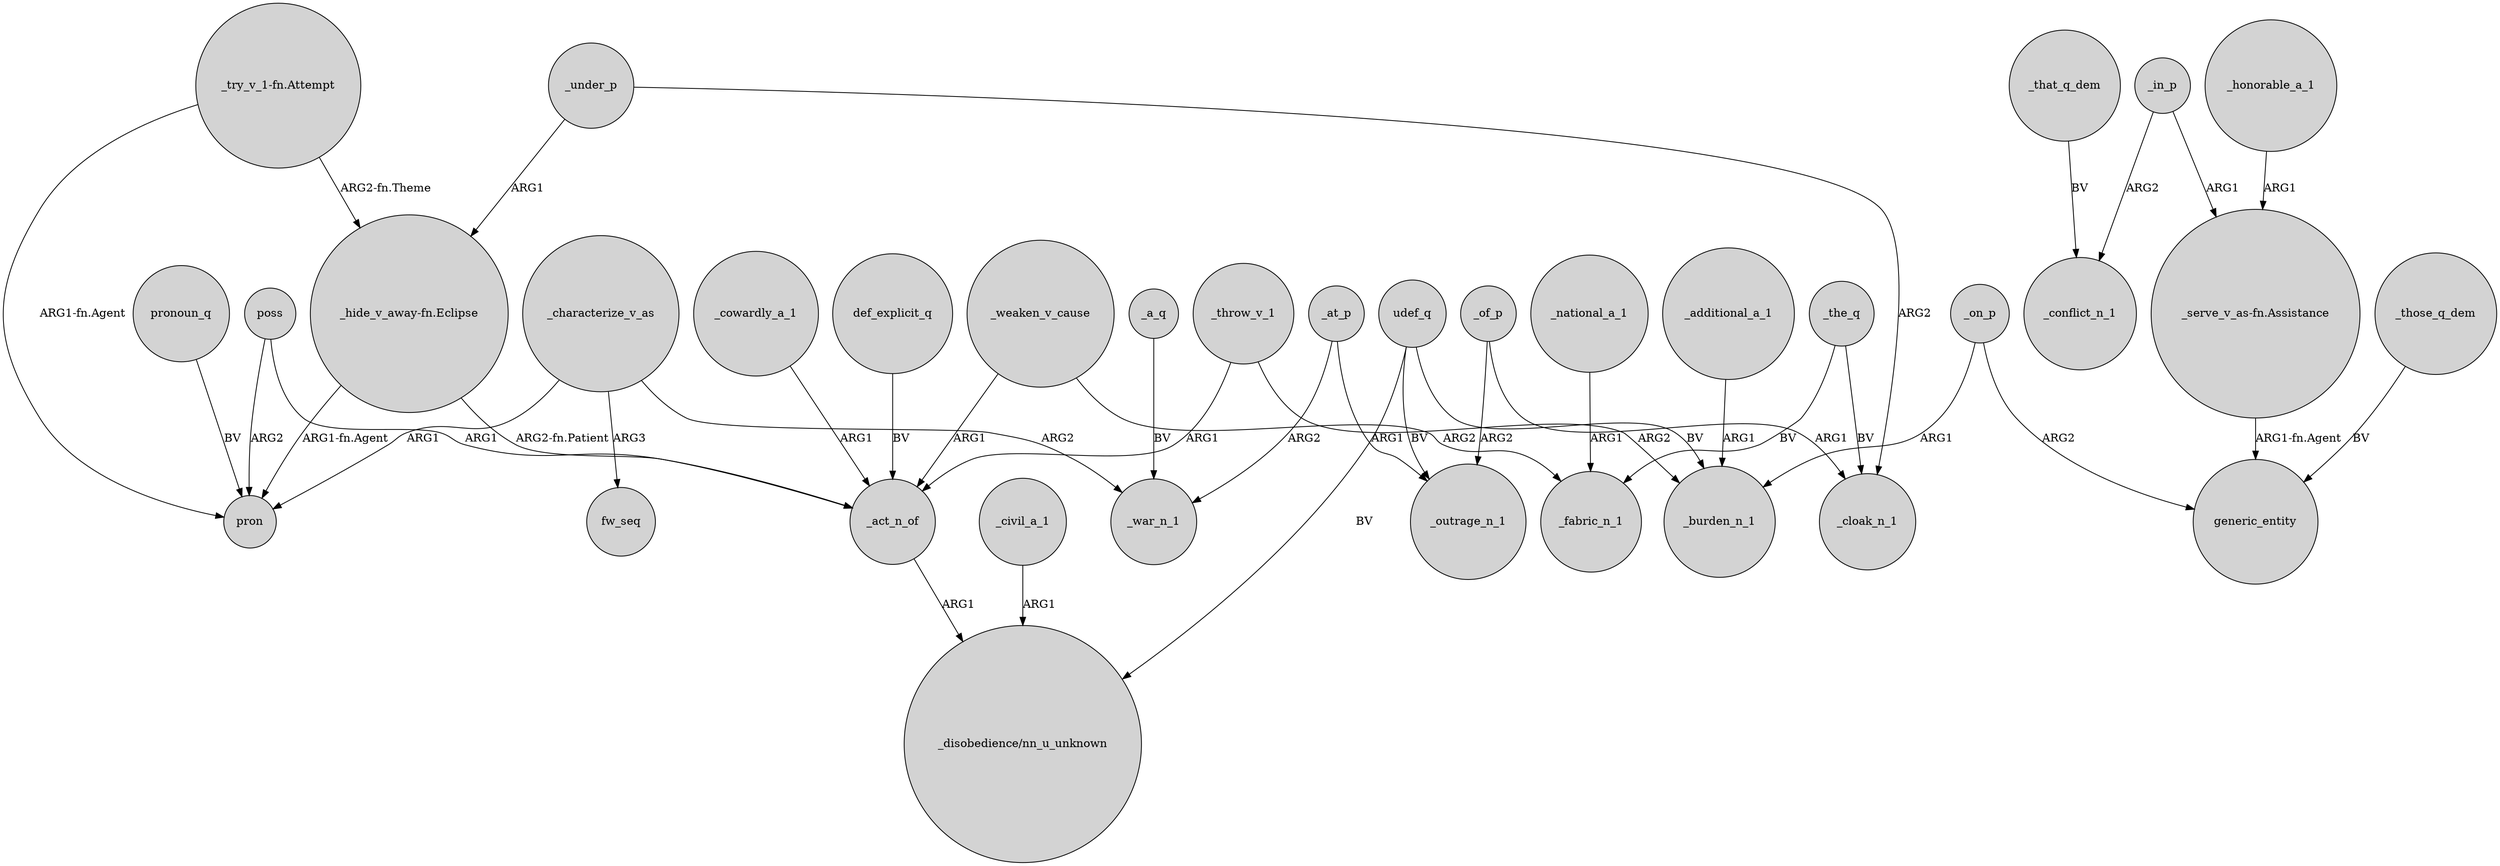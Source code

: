 digraph {
	node [shape=circle style=filled]
	_characterize_v_as -> pron [label=ARG1]
	_characterize_v_as -> fw_seq [label=ARG3]
	_weaken_v_cause -> _act_n_of [label=ARG1]
	_the_q -> _fabric_n_1 [label=BV]
	poss -> pron [label=ARG2]
	_at_p -> _outrage_n_1 [label=ARG1]
	_in_p -> "_serve_v_as-fn.Assistance" [label=ARG1]
	_act_n_of -> "_disobedience/nn_u_unknown" [label=ARG1]
	"_hide_v_away-fn.Eclipse" -> pron [label="ARG1-fn.Agent"]
	udef_q -> "_disobedience/nn_u_unknown" [label=BV]
	"_hide_v_away-fn.Eclipse" -> _act_n_of [label="ARG2-fn.Patient"]
	_civil_a_1 -> "_disobedience/nn_u_unknown" [label=ARG1]
	_at_p -> _war_n_1 [label=ARG2]
	_throw_v_1 -> _burden_n_1 [label=ARG2]
	_the_q -> _cloak_n_1 [label=BV]
	pronoun_q -> pron [label=BV]
	"_try_v_1-fn.Attempt" -> "_hide_v_away-fn.Eclipse" [label="ARG2-fn.Theme"]
	_characterize_v_as -> _war_n_1 [label=ARG2]
	poss -> _act_n_of [label=ARG1]
	_cowardly_a_1 -> _act_n_of [label=ARG1]
	"_serve_v_as-fn.Assistance" -> generic_entity [label="ARG1-fn.Agent"]
	udef_q -> _outrage_n_1 [label=BV]
	_throw_v_1 -> _act_n_of [label=ARG1]
	_on_p -> generic_entity [label=ARG2]
	_honorable_a_1 -> "_serve_v_as-fn.Assistance" [label=ARG1]
	_national_a_1 -> _fabric_n_1 [label=ARG1]
	"_try_v_1-fn.Attempt" -> pron [label="ARG1-fn.Agent"]
	_on_p -> _burden_n_1 [label=ARG1]
	_in_p -> _conflict_n_1 [label=ARG2]
	_under_p -> _cloak_n_1 [label=ARG2]
	udef_q -> _burden_n_1 [label=BV]
	_additional_a_1 -> _burden_n_1 [label=ARG1]
	_of_p -> _cloak_n_1 [label=ARG1]
	_that_q_dem -> _conflict_n_1 [label=BV]
	_a_q -> _war_n_1 [label=BV]
	_of_p -> _outrage_n_1 [label=ARG2]
	_weaken_v_cause -> _fabric_n_1 [label=ARG2]
	_those_q_dem -> generic_entity [label=BV]
	_under_p -> "_hide_v_away-fn.Eclipse" [label=ARG1]
	def_explicit_q -> _act_n_of [label=BV]
}
